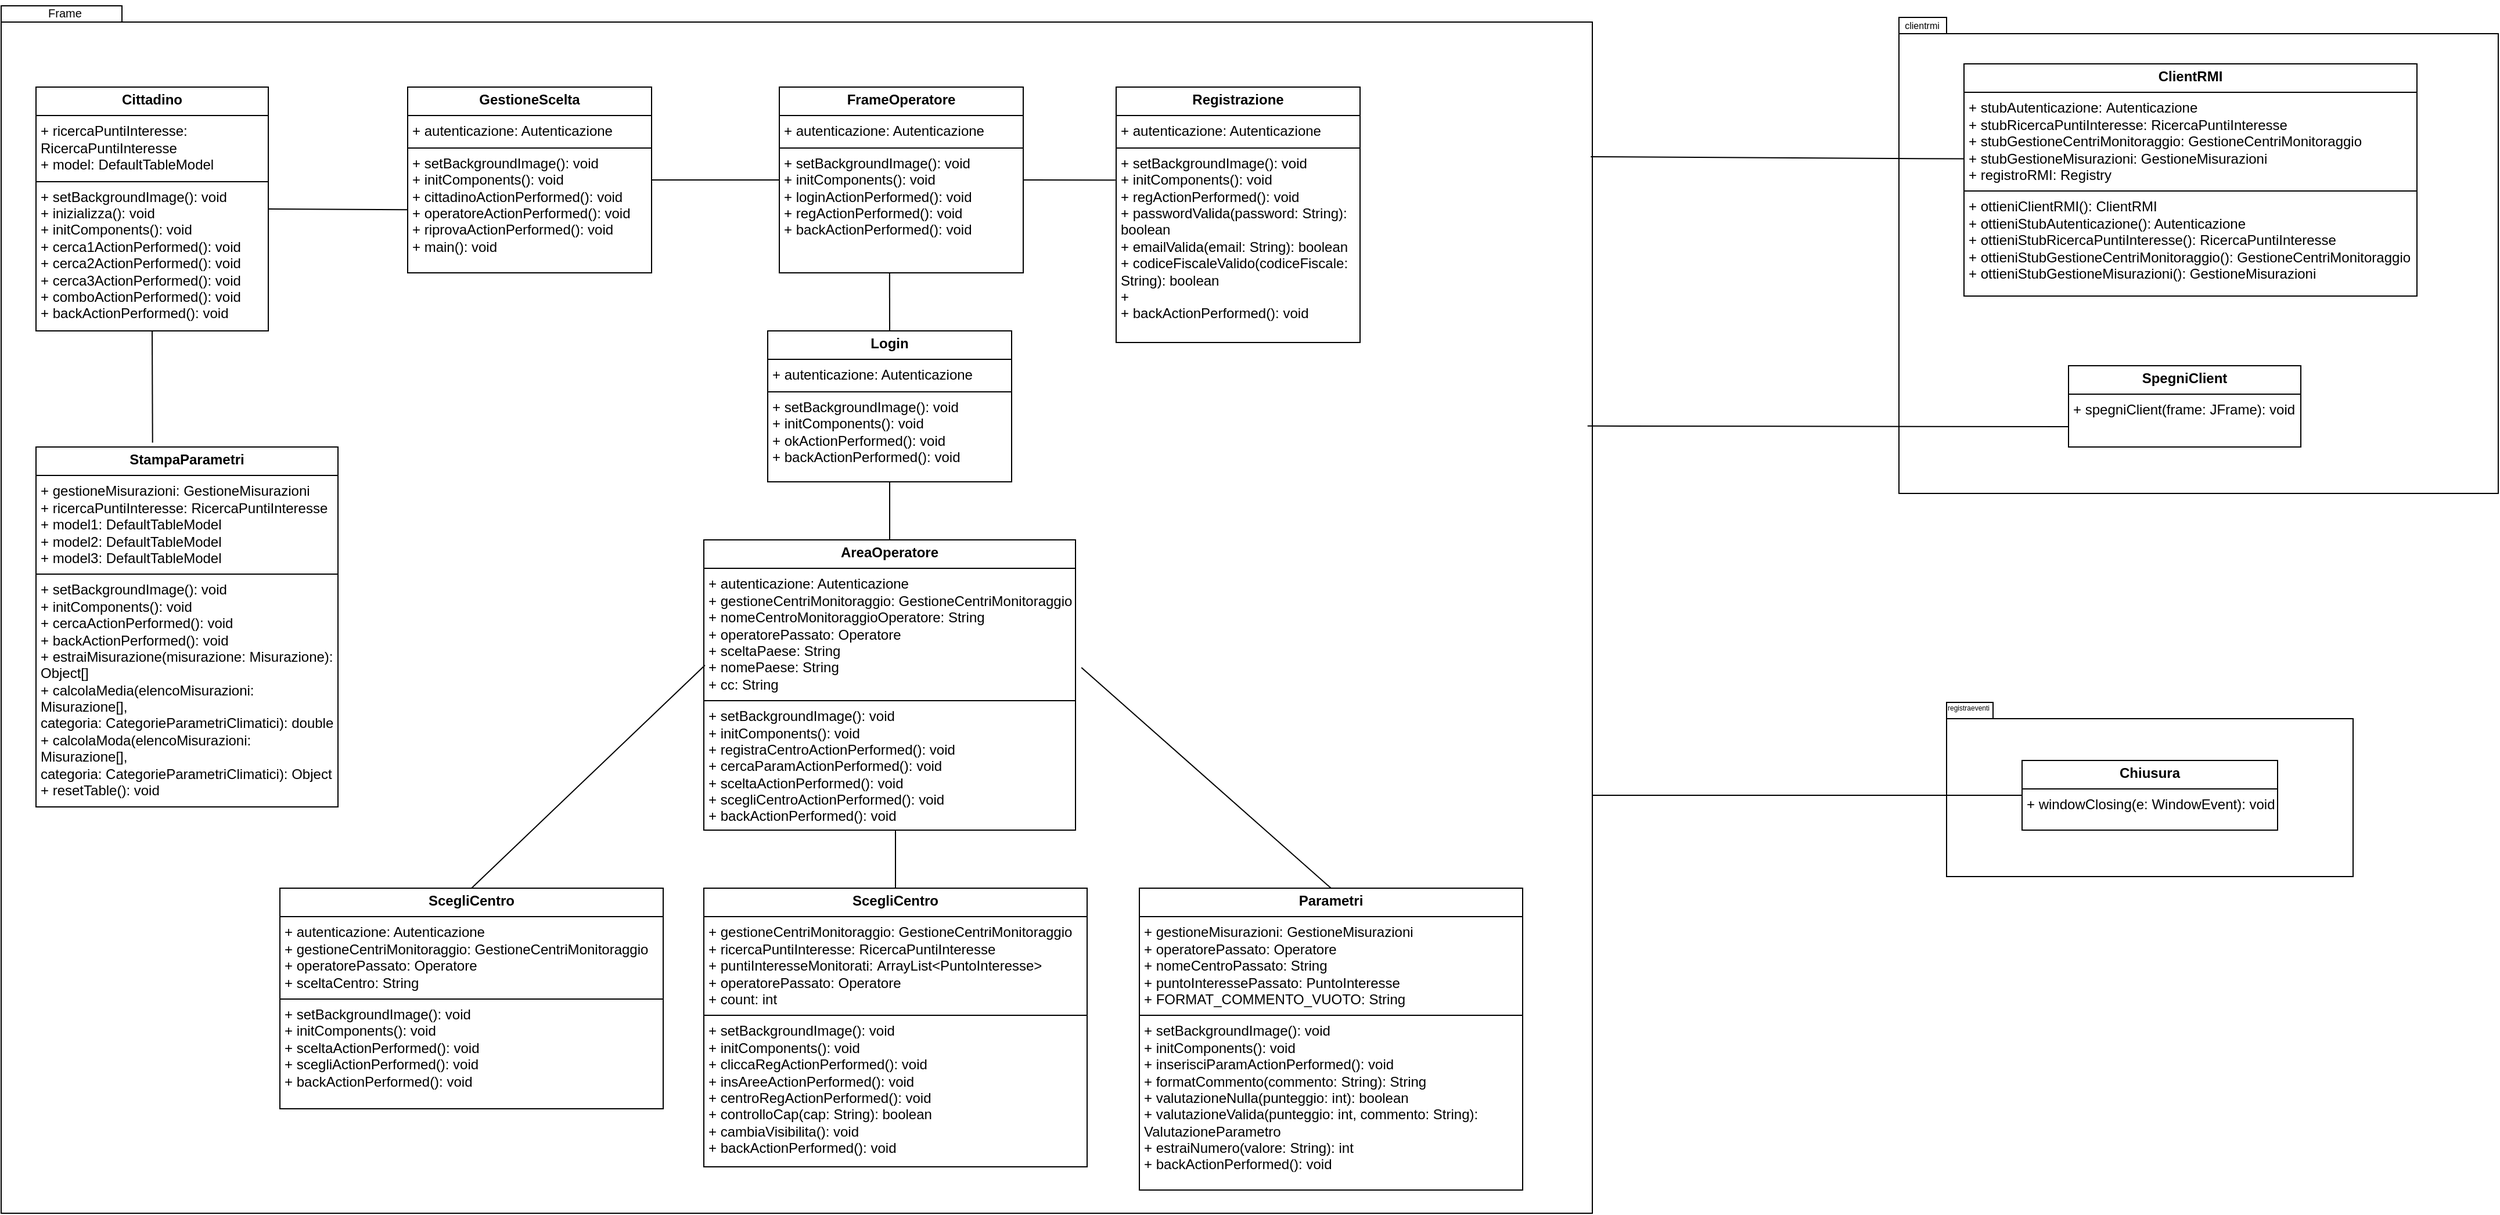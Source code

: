 <mxfile version="24.7.6">
  <diagram name="Pagina-1" id="-jRxLfGOwWOgaEGNrEnS">
    <mxGraphModel dx="1499" dy="686" grid="1" gridSize="10" guides="1" tooltips="1" connect="1" arrows="1" fold="1" page="1" pageScale="1" pageWidth="827" pageHeight="1169" math="0" shadow="0">
      <root>
        <mxCell id="0" />
        <mxCell id="1" parent="0" />
        <mxCell id="-e0q60Qx5HBaMIwugsIq-32" value="" style="shape=folder;fontStyle=1;spacingTop=10;tabWidth=40;tabHeight=14;tabPosition=left;html=1;whiteSpace=wrap;" vertex="1" parent="1">
          <mxGeometry x="1695" y="670" width="350" height="150" as="geometry" />
        </mxCell>
        <mxCell id="-e0q60Qx5HBaMIwugsIq-25" value="" style="shape=folder;fontStyle=1;spacingTop=10;tabWidth=40;tabHeight=14;tabPosition=left;html=1;whiteSpace=wrap;" vertex="1" parent="1">
          <mxGeometry x="1654" y="80" width="516" height="410" as="geometry" />
        </mxCell>
        <mxCell id="-e0q60Qx5HBaMIwugsIq-20" value="" style="shape=folder;fontStyle=1;spacingTop=10;tabWidth=40;tabHeight=14;tabPosition=left;html=1;whiteSpace=wrap;" vertex="1" parent="1">
          <mxGeometry x="20" y="70" width="1370" height="1040" as="geometry" />
        </mxCell>
        <mxCell id="-e0q60Qx5HBaMIwugsIq-1" value="&lt;p style=&quot;margin:0px;margin-top:4px;text-align:center;&quot;&gt;&lt;b&gt;GestioneScelta&lt;/b&gt;&lt;/p&gt;&lt;hr size=&quot;1&quot; style=&quot;border-style:solid;&quot;&gt;&lt;p style=&quot;margin:0px;margin-left:4px;&quot;&gt;+ autenticazione: Autenticazione&lt;/p&gt;&lt;hr size=&quot;1&quot; style=&quot;border-style:solid;&quot;&gt;&lt;p style=&quot;margin:0px;margin-left:4px;&quot;&gt;+ setBackgroundImage&lt;span style=&quot;background-color: initial;&quot;&gt;(): void&lt;/span&gt;&lt;/p&gt;&lt;p style=&quot;margin:0px;margin-left:4px;&quot;&gt;&lt;span style=&quot;background-color: initial;&quot;&gt;+ initComponents(): void&lt;/span&gt;&lt;/p&gt;&lt;p style=&quot;margin:0px;margin-left:4px;&quot;&gt;&lt;span style=&quot;background-color: initial;&quot;&gt;+&amp;nbsp;&lt;/span&gt;&lt;span style=&quot;background-color: initial;&quot;&gt;cittadinoActionPerformed(): void&lt;/span&gt;&lt;/p&gt;&lt;p style=&quot;margin:0px;margin-left:4px;&quot;&gt;&lt;span style=&quot;background-color: initial;&quot;&gt;+&amp;nbsp;&lt;/span&gt;&lt;span style=&quot;background-color: initial;&quot;&gt;operatoreActionPerformed(): void&lt;/span&gt;&lt;/p&gt;&lt;p style=&quot;margin:0px;margin-left:4px;&quot;&gt;&lt;span style=&quot;background-color: initial;&quot;&gt;+&amp;nbsp;&lt;/span&gt;&lt;span style=&quot;background-color: initial;&quot;&gt;riprovaActionPerformed(): void&lt;/span&gt;&lt;/p&gt;&lt;p style=&quot;margin:0px;margin-left:4px;&quot;&gt;&lt;span style=&quot;background-color: initial;&quot;&gt;+ main(): void&lt;/span&gt;&lt;/p&gt;" style="verticalAlign=top;align=left;overflow=fill;html=1;whiteSpace=wrap;" vertex="1" parent="1">
          <mxGeometry x="370" y="140" width="210" height="160" as="geometry" />
        </mxCell>
        <mxCell id="-e0q60Qx5HBaMIwugsIq-2" value="&lt;p style=&quot;margin:0px;margin-top:4px;text-align:center;&quot;&gt;&lt;b&gt;Cittadino&lt;/b&gt;&lt;/p&gt;&lt;hr size=&quot;1&quot; style=&quot;border-style:solid;&quot;&gt;&lt;p style=&quot;margin:0px;margin-left:4px;&quot;&gt;+ ricercaPuntiInteresse: RicercaPuntiInteresse&lt;/p&gt;&lt;p style=&quot;margin:0px;margin-left:4px;&quot;&gt;+&amp;nbsp;model:&amp;nbsp;DefaultTableModel&lt;/p&gt;&lt;hr size=&quot;1&quot; style=&quot;border-style:solid;&quot;&gt;&lt;p style=&quot;margin:0px;margin-left:4px;&quot;&gt;+ setBackgroundImage&lt;span style=&quot;background-color: initial;&quot;&gt;(): void&lt;/span&gt;&lt;/p&gt;&lt;p style=&quot;margin:0px;margin-left:4px;&quot;&gt;&lt;span style=&quot;background-color: initial;&quot;&gt;+ inizializza(): void&lt;/span&gt;&lt;/p&gt;&lt;p style=&quot;margin:0px;margin-left:4px;&quot;&gt;&lt;span style=&quot;background-color: initial;&quot;&gt;+ initComponents(): void&lt;/span&gt;&lt;/p&gt;&lt;p style=&quot;margin:0px;margin-left:4px;&quot;&gt;&lt;span style=&quot;background-color: initial;&quot;&gt;+&amp;nbsp;&lt;/span&gt;&lt;span style=&quot;background-color: initial;&quot;&gt;cerca1ActionPerformed(): void&lt;/span&gt;&lt;/p&gt;&lt;p style=&quot;margin:0px;margin-left:4px;&quot;&gt;&lt;span style=&quot;background-color: initial;&quot;&gt;+&amp;nbsp;&lt;/span&gt;&lt;span style=&quot;background-color: initial;&quot;&gt;cerca2ActionPerformed(): void&lt;/span&gt;&lt;/p&gt;&lt;p style=&quot;margin:0px;margin-left:4px;&quot;&gt;&lt;span style=&quot;background-color: initial;&quot;&gt;+&amp;nbsp;&lt;/span&gt;&lt;span style=&quot;background-color: initial;&quot;&gt;cerca3ActionPerformed(): void&lt;/span&gt;&lt;/p&gt;&lt;p style=&quot;margin:0px;margin-left:4px;&quot;&gt;&lt;span style=&quot;background-color: initial;&quot;&gt;+&amp;nbsp;&lt;/span&gt;&lt;span style=&quot;background-color: initial;&quot;&gt;comboActionPerformed(): void&lt;/span&gt;&lt;/p&gt;&lt;p style=&quot;margin:0px;margin-left:4px;&quot;&gt;&lt;span style=&quot;background-color: initial;&quot;&gt;+&amp;nbsp;&lt;/span&gt;&lt;span style=&quot;background-color: initial;&quot;&gt;backActionPerformed(): void&lt;/span&gt;&lt;/p&gt;" style="verticalAlign=top;align=left;overflow=fill;html=1;whiteSpace=wrap;" vertex="1" parent="1">
          <mxGeometry x="50" y="140" width="200" height="210" as="geometry" />
        </mxCell>
        <mxCell id="-e0q60Qx5HBaMIwugsIq-3" value="&lt;p style=&quot;margin:0px;margin-top:4px;text-align:center;&quot;&gt;&lt;b&gt;StampaParametri&lt;/b&gt;&lt;/p&gt;&lt;hr size=&quot;1&quot; style=&quot;border-style:solid;&quot;&gt;&lt;p style=&quot;margin:0px;margin-left:4px;&quot;&gt;+ gestioneMisurazioni: GestioneMisurazioni&lt;/p&gt;&lt;p style=&quot;margin:0px;margin-left:4px;&quot;&gt;+&amp;nbsp;ricercaPuntiInteresse:&amp;nbsp;&lt;span style=&quot;background-color: initial;&quot;&gt;RicercaPuntiInteresse&lt;/span&gt;&lt;/p&gt;&lt;p style=&quot;margin:0px;margin-left:4px;&quot;&gt;&lt;span style=&quot;background-color: initial;&quot;&gt;+&amp;nbsp;&lt;/span&gt;&lt;span style=&quot;background-color: initial;&quot;&gt;model1:&amp;nbsp;&lt;/span&gt;&lt;span style=&quot;background-color: initial;&quot;&gt;DefaultTableModel&lt;/span&gt;&lt;span style=&quot;background-color: initial;&quot;&gt;&lt;br&gt;&lt;/span&gt;&lt;/p&gt;&lt;p style=&quot;margin:0px;margin-left:4px;&quot;&gt;&lt;span style=&quot;background-color: initial;&quot;&gt;+&amp;nbsp;&lt;/span&gt;&lt;span style=&quot;background-color: initial;&quot;&gt;model2:&amp;nbsp;&lt;/span&gt;&lt;span style=&quot;background-color: initial;&quot;&gt;DefaultTableModel&lt;/span&gt;&lt;span style=&quot;background-color: initial;&quot;&gt;&lt;br&gt;&lt;/span&gt;&lt;/p&gt;&lt;p style=&quot;margin:0px;margin-left:4px;&quot;&gt;&lt;span style=&quot;background-color: initial;&quot;&gt;+&amp;nbsp;&lt;/span&gt;&lt;span style=&quot;background-color: initial;&quot;&gt;model3:&amp;nbsp;&lt;/span&gt;&lt;span style=&quot;background-color: initial;&quot;&gt;DefaultTableModel&lt;/span&gt;&lt;/p&gt;&lt;hr size=&quot;1&quot; style=&quot;border-style:solid;&quot;&gt;&lt;p style=&quot;margin:0px;margin-left:4px;&quot;&gt;+ setBackgroundImage&lt;span style=&quot;background-color: initial;&quot;&gt;(): void&lt;/span&gt;&lt;/p&gt;&lt;p style=&quot;margin:0px;margin-left:4px;&quot;&gt;&lt;span style=&quot;background-color: initial;&quot;&gt;+ initComponents(): void&lt;/span&gt;&lt;/p&gt;&lt;p style=&quot;margin:0px;margin-left:4px;&quot;&gt;&lt;span style=&quot;background-color: initial;&quot;&gt;+&amp;nbsp;&lt;/span&gt;&lt;span style=&quot;background-color: initial;&quot;&gt;cercaActionPerformed(): void&lt;/span&gt;&lt;/p&gt;&lt;p style=&quot;margin:0px;margin-left:4px;&quot;&gt;&lt;span style=&quot;background-color: initial;&quot;&gt;+&amp;nbsp;&lt;/span&gt;&lt;span style=&quot;background-color: initial;&quot;&gt;backActionPerformed(): void&lt;/span&gt;&lt;br&gt;&lt;/p&gt;&lt;p style=&quot;margin:0px;margin-left:4px;&quot;&gt;&lt;span style=&quot;background-color: initial;&quot;&gt;+&amp;nbsp;&lt;/span&gt;&lt;span style=&quot;background-color: initial;&quot;&gt;estraiMisurazione(misurazione: Misurazione): Object[]&lt;/span&gt;&lt;/p&gt;&lt;p style=&quot;margin:0px;margin-left:4px;&quot;&gt;&lt;span style=&quot;background-color: initial;&quot;&gt;+&amp;nbsp;&lt;/span&gt;&lt;span style=&quot;background-color: initial;&quot;&gt;calcolaMedia(elencoMisurazioni: Misurazione[], categoria:&amp;nbsp;&lt;/span&gt;&lt;span style=&quot;background-color: initial;&quot;&gt;CategorieParametriClimatici&lt;/span&gt;&lt;span style=&quot;background-color: initial;&quot;&gt;): double&lt;/span&gt;&lt;/p&gt;&lt;p style=&quot;margin:0px;margin-left:4px;&quot;&gt;&lt;span style=&quot;background-color: initial;&quot;&gt;+&amp;nbsp;&lt;/span&gt;&lt;span style=&quot;background-color: initial;&quot;&gt;calcolaModa(&lt;/span&gt;&lt;span style=&quot;background-color: initial;&quot;&gt;elencoMisurazioni: Misurazione[], categoria:&amp;nbsp;&lt;/span&gt;&lt;span style=&quot;background-color: initial;&quot;&gt;CategorieParametriClimatici&lt;/span&gt;&lt;span style=&quot;background-color: initial;&quot;&gt;): Object&lt;/span&gt;&lt;/p&gt;&lt;p style=&quot;margin:0px;margin-left:4px;&quot;&gt;&lt;span style=&quot;background-color: initial;&quot;&gt;+ resetTable(): void&lt;/span&gt;&lt;/p&gt;" style="verticalAlign=top;align=left;overflow=fill;html=1;whiteSpace=wrap;" vertex="1" parent="1">
          <mxGeometry x="50" y="450" width="260" height="310" as="geometry" />
        </mxCell>
        <mxCell id="-e0q60Qx5HBaMIwugsIq-4" value="" style="endArrow=none;html=1;rounded=0;fontSize=12;startSize=8;endSize=8;curved=1;exitX=1;exitY=0.5;exitDx=0;exitDy=0;entryX=-0.002;entryY=0.66;entryDx=0;entryDy=0;entryPerimeter=0;" edge="1" parent="1" source="-e0q60Qx5HBaMIwugsIq-2" target="-e0q60Qx5HBaMIwugsIq-1">
          <mxGeometry width="50" height="50" relative="1" as="geometry">
            <mxPoint x="260" y="410" as="sourcePoint" />
            <mxPoint x="310" y="360" as="targetPoint" />
          </mxGeometry>
        </mxCell>
        <mxCell id="-e0q60Qx5HBaMIwugsIq-5" value="" style="endArrow=none;html=1;rounded=0;fontSize=12;startSize=8;endSize=8;curved=1;exitX=0.5;exitY=1;exitDx=0;exitDy=0;entryX=0.386;entryY=-0.012;entryDx=0;entryDy=0;entryPerimeter=0;" edge="1" parent="1" source="-e0q60Qx5HBaMIwugsIq-2" target="-e0q60Qx5HBaMIwugsIq-3">
          <mxGeometry width="50" height="50" relative="1" as="geometry">
            <mxPoint x="260" y="255" as="sourcePoint" />
            <mxPoint x="380" y="256" as="targetPoint" />
          </mxGeometry>
        </mxCell>
        <mxCell id="-e0q60Qx5HBaMIwugsIq-6" value="&lt;p style=&quot;margin:0px;margin-top:4px;text-align:center;&quot;&gt;&lt;b&gt;FrameOperatore&lt;/b&gt;&lt;/p&gt;&lt;hr size=&quot;1&quot; style=&quot;border-style:solid;&quot;&gt;&lt;p style=&quot;margin:0px;margin-left:4px;&quot;&gt;+ autenticazione: Autenticazione&lt;/p&gt;&lt;hr size=&quot;1&quot; style=&quot;border-style:solid;&quot;&gt;&lt;p style=&quot;margin:0px;margin-left:4px;&quot;&gt;+ setBackgroundImage&lt;span style=&quot;background-color: initial;&quot;&gt;(): void&lt;/span&gt;&lt;/p&gt;&lt;p style=&quot;margin:0px;margin-left:4px;&quot;&gt;&lt;span style=&quot;background-color: initial;&quot;&gt;+ initComponents(): void&lt;/span&gt;&lt;/p&gt;&lt;p style=&quot;margin:0px;margin-left:4px;&quot;&gt;&lt;span style=&quot;background-color: initial;&quot;&gt;+&amp;nbsp;&lt;/span&gt;&lt;span style=&quot;background-color: initial;&quot;&gt;loginActionPerformed(): void&lt;/span&gt;&lt;/p&gt;&lt;p style=&quot;margin:0px;margin-left:4px;&quot;&gt;&lt;span style=&quot;background-color: initial;&quot;&gt;+&amp;nbsp;&lt;/span&gt;&lt;span style=&quot;background-color: initial;&quot;&gt;regActionPerformed(): void&lt;/span&gt;&lt;/p&gt;&lt;p style=&quot;margin:0px;margin-left:4px;&quot;&gt;&lt;span style=&quot;background-color: initial;&quot;&gt;+&amp;nbsp;&lt;/span&gt;&lt;span style=&quot;background-color: initial;&quot;&gt;backActionPerformed(): void&lt;/span&gt;&lt;br&gt;&lt;/p&gt;" style="verticalAlign=top;align=left;overflow=fill;html=1;whiteSpace=wrap;" vertex="1" parent="1">
          <mxGeometry x="690" y="140" width="210" height="160" as="geometry" />
        </mxCell>
        <mxCell id="-e0q60Qx5HBaMIwugsIq-7" value="" style="endArrow=none;html=1;rounded=0;fontSize=12;startSize=8;endSize=8;curved=1;exitX=1;exitY=0.5;exitDx=0;exitDy=0;entryX=0;entryY=0.5;entryDx=0;entryDy=0;" edge="1" parent="1" source="-e0q60Qx5HBaMIwugsIq-1" target="-e0q60Qx5HBaMIwugsIq-6">
          <mxGeometry width="50" height="50" relative="1" as="geometry">
            <mxPoint x="700" y="410" as="sourcePoint" />
            <mxPoint x="750" y="360" as="targetPoint" />
          </mxGeometry>
        </mxCell>
        <mxCell id="-e0q60Qx5HBaMIwugsIq-8" value="&lt;p style=&quot;margin:0px;margin-top:4px;text-align:center;&quot;&gt;&lt;b&gt;Login&lt;/b&gt;&lt;/p&gt;&lt;hr size=&quot;1&quot; style=&quot;border-style:solid;&quot;&gt;&lt;p style=&quot;margin:0px;margin-left:4px;&quot;&gt;+ autenticazione: Autenticazione&lt;/p&gt;&lt;hr size=&quot;1&quot; style=&quot;border-style:solid;&quot;&gt;&lt;p style=&quot;margin:0px;margin-left:4px;&quot;&gt;+ setBackgroundImage&lt;span style=&quot;background-color: initial;&quot;&gt;(): void&lt;/span&gt;&lt;/p&gt;&lt;p style=&quot;margin:0px;margin-left:4px;&quot;&gt;&lt;span style=&quot;background-color: initial;&quot;&gt;+ initComponents(): void&lt;/span&gt;&lt;/p&gt;&lt;p style=&quot;margin:0px;margin-left:4px;&quot;&gt;+&amp;nbsp;okActionPerformed(): void&lt;/p&gt;&lt;p style=&quot;margin:0px;margin-left:4px;&quot;&gt;&lt;span style=&quot;background-color: initial;&quot;&gt;+&amp;nbsp;&lt;/span&gt;&lt;span style=&quot;background-color: initial;&quot;&gt;backActionPerformed(): void&lt;/span&gt;&lt;br&gt;&lt;/p&gt;" style="verticalAlign=top;align=left;overflow=fill;html=1;whiteSpace=wrap;" vertex="1" parent="1">
          <mxGeometry x="680" y="350" width="210" height="130" as="geometry" />
        </mxCell>
        <mxCell id="-e0q60Qx5HBaMIwugsIq-9" value="" style="endArrow=none;html=1;rounded=0;fontSize=12;startSize=8;endSize=8;curved=1;exitX=0.5;exitY=0;exitDx=0;exitDy=0;entryX=0.452;entryY=1;entryDx=0;entryDy=0;entryPerimeter=0;" edge="1" parent="1" source="-e0q60Qx5HBaMIwugsIq-8" target="-e0q60Qx5HBaMIwugsIq-6">
          <mxGeometry width="50" height="50" relative="1" as="geometry">
            <mxPoint x="700" y="370" as="sourcePoint" />
            <mxPoint x="750" y="320" as="targetPoint" />
          </mxGeometry>
        </mxCell>
        <mxCell id="-e0q60Qx5HBaMIwugsIq-10" value="&lt;p style=&quot;margin:0px;margin-top:4px;text-align:center;&quot;&gt;&lt;b&gt;Registrazione&lt;/b&gt;&lt;/p&gt;&lt;hr size=&quot;1&quot; style=&quot;border-style:solid;&quot;&gt;&lt;p style=&quot;margin:0px;margin-left:4px;&quot;&gt;+ autenticazione: Autenticazione&lt;/p&gt;&lt;hr size=&quot;1&quot; style=&quot;border-style:solid;&quot;&gt;&lt;p style=&quot;margin:0px;margin-left:4px;&quot;&gt;+ setBackgroundImage&lt;span style=&quot;background-color: initial;&quot;&gt;(): void&lt;/span&gt;&lt;/p&gt;&lt;p style=&quot;margin:0px;margin-left:4px;&quot;&gt;&lt;span style=&quot;background-color: initial;&quot;&gt;+ initComponents(): void&lt;/span&gt;&lt;/p&gt;&lt;p style=&quot;margin:0px;margin-left:4px;&quot;&gt;+&amp;nbsp;regActionPerformed(): void&lt;/p&gt;&lt;p style=&quot;margin:0px;margin-left:4px;&quot;&gt;+&amp;nbsp;passwordValida(password: String): boolean&lt;/p&gt;&lt;p style=&quot;margin:0px;margin-left:4px;&quot;&gt;+&amp;nbsp;emailValida(email: String): boolean&lt;/p&gt;&lt;p style=&quot;margin:0px;margin-left:4px;&quot;&gt;+&amp;nbsp;codiceFiscaleValido(codiceFiscale: String): boolean&lt;/p&gt;&lt;p style=&quot;margin:0px;margin-left:4px;&quot;&gt;+&amp;nbsp;&lt;/p&gt;&lt;p style=&quot;margin:0px;margin-left:4px;&quot;&gt;&lt;span style=&quot;background-color: initial;&quot;&gt;+&amp;nbsp;&lt;/span&gt;&lt;span style=&quot;background-color: initial;&quot;&gt;backActionPerformed(): void&lt;/span&gt;&lt;br&gt;&lt;/p&gt;" style="verticalAlign=top;align=left;overflow=fill;html=1;whiteSpace=wrap;" vertex="1" parent="1">
          <mxGeometry x="980" y="140" width="210" height="220" as="geometry" />
        </mxCell>
        <mxCell id="-e0q60Qx5HBaMIwugsIq-11" value="" style="endArrow=none;html=1;rounded=0;fontSize=12;startSize=8;endSize=8;curved=1;entryX=1;entryY=0.5;entryDx=0;entryDy=0;exitX=-0.003;exitY=0.364;exitDx=0;exitDy=0;exitPerimeter=0;" edge="1" parent="1" source="-e0q60Qx5HBaMIwugsIq-10" target="-e0q60Qx5HBaMIwugsIq-6">
          <mxGeometry width="50" height="50" relative="1" as="geometry">
            <mxPoint x="870" y="376" as="sourcePoint" />
            <mxPoint x="870" y="300" as="targetPoint" />
          </mxGeometry>
        </mxCell>
        <mxCell id="-e0q60Qx5HBaMIwugsIq-12" value="&lt;p style=&quot;margin:0px;margin-top:4px;text-align:center;&quot;&gt;&lt;b&gt;AreaOperatore&lt;/b&gt;&lt;/p&gt;&lt;hr size=&quot;1&quot; style=&quot;border-style:solid;&quot;&gt;&lt;p style=&quot;margin:0px;margin-left:4px;&quot;&gt;+ autenticazione: Autenticazione&lt;/p&gt;&lt;p style=&quot;margin:0px;margin-left:4px;&quot;&gt;+&amp;nbsp;gestioneCentriMonitoraggio:&amp;nbsp;GestioneCentriMonitoraggio&lt;/p&gt;&lt;p style=&quot;margin:0px;margin-left:4px;&quot;&gt;+&amp;nbsp;nomeCentroMonitoraggioOperatore: String&lt;/p&gt;&lt;p style=&quot;margin:0px;margin-left:4px;&quot;&gt;+&amp;nbsp;operatorePassato:&amp;nbsp;Operatore&lt;/p&gt;&lt;p style=&quot;margin:0px;margin-left:4px;&quot;&gt;+&amp;nbsp;sceltaPaese: String&lt;/p&gt;&lt;p style=&quot;margin:0px;margin-left:4px;&quot;&gt;+ nomePaese: String&lt;/p&gt;&lt;p style=&quot;margin:0px;margin-left:4px;&quot;&gt;+ cc: String&lt;/p&gt;&lt;hr size=&quot;1&quot; style=&quot;border-style:solid;&quot;&gt;&lt;p style=&quot;margin:0px;margin-left:4px;&quot;&gt;+ setBackgroundImage&lt;span style=&quot;background-color: initial;&quot;&gt;(): void&lt;/span&gt;&lt;/p&gt;&lt;p style=&quot;margin:0px;margin-left:4px;&quot;&gt;&lt;span style=&quot;background-color: initial;&quot;&gt;+ initComponents(): void&lt;/span&gt;&lt;/p&gt;&lt;p style=&quot;margin:0px;margin-left:4px;&quot;&gt;+&amp;nbsp;registraCentroActionPerformed(): void&lt;/p&gt;&lt;p style=&quot;margin:0px;margin-left:4px;&quot;&gt;+&amp;nbsp;cercaParamActionPerformed(): void&lt;/p&gt;&lt;p style=&quot;margin:0px;margin-left:4px;&quot;&gt;+&amp;nbsp;sceltaActionPerformed(): void&lt;/p&gt;&lt;p style=&quot;margin:0px;margin-left:4px;&quot;&gt;+&amp;nbsp;scegliCentroActionPerformed(): void&lt;/p&gt;&lt;p style=&quot;margin:0px;margin-left:4px;&quot;&gt;&lt;span style=&quot;background-color: initial;&quot;&gt;+&amp;nbsp;&lt;/span&gt;&lt;span style=&quot;background-color: initial;&quot;&gt;backActionPerformed(): void&lt;/span&gt;&lt;br&gt;&lt;/p&gt;" style="verticalAlign=top;align=left;overflow=fill;html=1;whiteSpace=wrap;" vertex="1" parent="1">
          <mxGeometry x="625" y="530" width="320" height="250" as="geometry" />
        </mxCell>
        <mxCell id="-e0q60Qx5HBaMIwugsIq-13" value="" style="endArrow=none;html=1;rounded=0;fontSize=12;startSize=8;endSize=8;curved=1;exitX=0.5;exitY=1;exitDx=0;exitDy=0;entryX=0.5;entryY=0;entryDx=0;entryDy=0;" edge="1" parent="1" source="-e0q60Qx5HBaMIwugsIq-8" target="-e0q60Qx5HBaMIwugsIq-12">
          <mxGeometry width="50" height="50" relative="1" as="geometry">
            <mxPoint x="910" y="500" as="sourcePoint" />
            <mxPoint x="960" y="450" as="targetPoint" />
          </mxGeometry>
        </mxCell>
        <mxCell id="-e0q60Qx5HBaMIwugsIq-14" value="&lt;p style=&quot;margin:0px;margin-top:4px;text-align:center;&quot;&gt;&lt;b&gt;ScegliCentro&lt;/b&gt;&lt;/p&gt;&lt;hr size=&quot;1&quot; style=&quot;border-style:solid;&quot;&gt;&lt;p style=&quot;margin:0px;margin-left:4px;&quot;&gt;+ autenticazione: Autenticazione&lt;/p&gt;&lt;p style=&quot;margin:0px;margin-left:4px;&quot;&gt;+&amp;nbsp;gestioneCentriMonitoraggio:&amp;nbsp;GestioneCentriMonitoraggio&lt;/p&gt;&lt;p style=&quot;margin:0px;margin-left:4px;&quot;&gt;+&amp;nbsp;operatorePassato: Operatore&lt;/p&gt;&lt;p style=&quot;margin:0px;margin-left:4px;&quot;&gt;+&amp;nbsp;sceltaCentro: String&lt;/p&gt;&lt;hr size=&quot;1&quot; style=&quot;border-style:solid;&quot;&gt;&lt;p style=&quot;margin:0px;margin-left:4px;&quot;&gt;+ setBackgroundImage&lt;span style=&quot;background-color: initial;&quot;&gt;(): void&lt;/span&gt;&lt;/p&gt;&lt;p style=&quot;margin:0px;margin-left:4px;&quot;&gt;&lt;span style=&quot;background-color: initial;&quot;&gt;+ initComponents(): void&lt;/span&gt;&lt;/p&gt;&lt;p style=&quot;margin:0px;margin-left:4px;&quot;&gt;+&amp;nbsp;sceltaActionPerformed(): void&lt;/p&gt;&lt;p style=&quot;margin:0px;margin-left:4px;&quot;&gt;+&amp;nbsp;scegliActionPerformed(): void&lt;/p&gt;&lt;p style=&quot;margin:0px;margin-left:4px;&quot;&gt;&lt;span style=&quot;background-color: initial;&quot;&gt;+&amp;nbsp;&lt;/span&gt;&lt;span style=&quot;background-color: initial;&quot;&gt;backActionPerformed(): void&lt;/span&gt;&lt;br&gt;&lt;/p&gt;" style="verticalAlign=top;align=left;overflow=fill;html=1;whiteSpace=wrap;" vertex="1" parent="1">
          <mxGeometry x="260" y="830" width="330" height="190" as="geometry" />
        </mxCell>
        <mxCell id="-e0q60Qx5HBaMIwugsIq-15" value="&lt;p style=&quot;margin:0px;margin-top:4px;text-align:center;&quot;&gt;&lt;b&gt;ScegliCentro&lt;/b&gt;&lt;/p&gt;&lt;hr size=&quot;1&quot; style=&quot;border-style:solid;&quot;&gt;&lt;p style=&quot;margin:0px;margin-left:4px;&quot;&gt;&lt;span style=&quot;background-color: initial;&quot;&gt;+&amp;nbsp;gestioneCentriMonitoraggio:&amp;nbsp;GestioneCentriMonitoraggio&lt;/span&gt;&lt;/p&gt;&lt;p style=&quot;margin:0px;margin-left:4px;&quot;&gt;&lt;span style=&quot;background-color: initial;&quot;&gt;+&amp;nbsp;&lt;/span&gt;&lt;span style=&quot;background-color: initial;&quot;&gt;ricercaPuntiInteresse:&amp;nbsp;&lt;/span&gt;&lt;span style=&quot;background-color: initial;&quot;&gt;RicercaPuntiInteresse&lt;/span&gt;&lt;/p&gt;&lt;p style=&quot;margin:0px;margin-left:4px;&quot;&gt;&lt;span style=&quot;background-color: initial;&quot;&gt;+&amp;nbsp;&lt;/span&gt;&lt;span style=&quot;background-color: initial;&quot;&gt;puntiInteresseMonitorati:&amp;nbsp;&lt;/span&gt;&lt;span style=&quot;background-color: initial;&quot;&gt;ArrayList&amp;lt;PuntoInteresse&amp;gt;&lt;/span&gt;&lt;/p&gt;&lt;p style=&quot;margin:0px;margin-left:4px;&quot;&gt;&lt;span style=&quot;background-color: initial;&quot;&gt;+&amp;nbsp;&lt;/span&gt;&lt;span style=&quot;background-color: initial;&quot;&gt;operatorePassato: Operatore&lt;/span&gt;&lt;/p&gt;&lt;p style=&quot;margin:0px;margin-left:4px;&quot;&gt;&lt;span style=&quot;background-color: initial;&quot;&gt;+ count: int&lt;/span&gt;&lt;/p&gt;&lt;hr size=&quot;1&quot; style=&quot;border-style:solid;&quot;&gt;&lt;p style=&quot;margin:0px;margin-left:4px;&quot;&gt;+ setBackgroundImage&lt;span style=&quot;background-color: initial;&quot;&gt;(): void&lt;/span&gt;&lt;/p&gt;&lt;p style=&quot;margin:0px;margin-left:4px;&quot;&gt;&lt;span style=&quot;background-color: initial;&quot;&gt;+ initComponents(): void&lt;/span&gt;&lt;/p&gt;&lt;p style=&quot;margin:0px;margin-left:4px;&quot;&gt;+&amp;nbsp;cliccaRegActionPerformed(): void&lt;/p&gt;&lt;p style=&quot;margin:0px;margin-left:4px;&quot;&gt;+&amp;nbsp;insAreeActionPerformed(): void&lt;/p&gt;&lt;p style=&quot;margin:0px;margin-left:4px;&quot;&gt;+&amp;nbsp;centroRegActionPerformed(): void&lt;/p&gt;&lt;p style=&quot;margin:0px;margin-left:4px;&quot;&gt;+&amp;nbsp;controlloCap(cap: String): boolean&lt;/p&gt;&lt;p style=&quot;margin:0px;margin-left:4px;&quot;&gt;+&amp;nbsp;cambiaVisibilita(): void&lt;/p&gt;&lt;p style=&quot;margin:0px;margin-left:4px;&quot;&gt;&lt;span style=&quot;background-color: initial;&quot;&gt;+&amp;nbsp;&lt;/span&gt;&lt;span style=&quot;background-color: initial;&quot;&gt;backActionPerformed(): void&lt;/span&gt;&lt;br&gt;&lt;/p&gt;" style="verticalAlign=top;align=left;overflow=fill;html=1;whiteSpace=wrap;" vertex="1" parent="1">
          <mxGeometry x="625" y="830" width="330" height="240" as="geometry" />
        </mxCell>
        <mxCell id="-e0q60Qx5HBaMIwugsIq-16" value="&lt;p style=&quot;margin:0px;margin-top:4px;text-align:center;&quot;&gt;&lt;b&gt;Parametri&lt;/b&gt;&lt;/p&gt;&lt;hr size=&quot;1&quot; style=&quot;border-style:solid;&quot;&gt;&lt;p style=&quot;margin:0px;margin-left:4px;&quot;&gt;+ gestioneMisurazioni: GestioneMisurazioni&lt;/p&gt;&lt;p style=&quot;margin:0px;margin-left:4px;&quot;&gt;+&amp;nbsp;operatorePassato: Operatore&lt;/p&gt;&lt;p style=&quot;margin:0px;margin-left:4px;&quot;&gt;+&amp;nbsp;nomeCentroPassato: String&lt;/p&gt;&lt;p style=&quot;margin:0px;margin-left:4px;&quot;&gt;+&amp;nbsp;puntoInteressePassato: PuntoInteresse&lt;/p&gt;&lt;p style=&quot;margin:0px;margin-left:4px;&quot;&gt;+&amp;nbsp;FORMAT_COMMENTO_VUOTO: String&lt;/p&gt;&lt;hr size=&quot;1&quot; style=&quot;border-style:solid;&quot;&gt;&lt;p style=&quot;margin:0px;margin-left:4px;&quot;&gt;+ setBackgroundImage&lt;span style=&quot;background-color: initial;&quot;&gt;(): void&lt;/span&gt;&lt;/p&gt;&lt;p style=&quot;margin:0px;margin-left:4px;&quot;&gt;&lt;span style=&quot;background-color: initial;&quot;&gt;+ initComponents(): void&lt;/span&gt;&lt;/p&gt;&lt;p style=&quot;margin:0px;margin-left:4px;&quot;&gt;+&amp;nbsp;inserisciParamActionPerformed(): void&lt;/p&gt;&lt;p style=&quot;margin:0px;margin-left:4px;&quot;&gt;+&amp;nbsp;formatCommento(commento: String): String&lt;/p&gt;&lt;p style=&quot;margin:0px;margin-left:4px;&quot;&gt;+&amp;nbsp;valutazioneNulla(punteggio: int): boolean&lt;/p&gt;&lt;p style=&quot;margin:0px;margin-left:4px;&quot;&gt;+&amp;nbsp;valutazioneValida(punteggio: int, commento: String): ValutazioneParametro&lt;/p&gt;&lt;p style=&quot;margin:0px;margin-left:4px;&quot;&gt;+&amp;nbsp;estraiNumero(valore: String): int&lt;/p&gt;&lt;p style=&quot;margin:0px;margin-left:4px;&quot;&gt;&lt;span style=&quot;background-color: initial;&quot;&gt;+&amp;nbsp;&lt;/span&gt;&lt;span style=&quot;background-color: initial;&quot;&gt;backActionPerformed(): void&lt;/span&gt;&lt;br&gt;&lt;/p&gt;" style="verticalAlign=top;align=left;overflow=fill;html=1;whiteSpace=wrap;" vertex="1" parent="1">
          <mxGeometry x="1000" y="830" width="330" height="260" as="geometry" />
        </mxCell>
        <mxCell id="-e0q60Qx5HBaMIwugsIq-17" value="" style="endArrow=none;html=1;rounded=0;fontSize=12;startSize=8;endSize=8;curved=1;entryX=0.003;entryY=0.432;entryDx=0;entryDy=0;entryPerimeter=0;exitX=0.5;exitY=0;exitDx=0;exitDy=0;" edge="1" parent="1" source="-e0q60Qx5HBaMIwugsIq-14" target="-e0q60Qx5HBaMIwugsIq-12">
          <mxGeometry width="50" height="50" relative="1" as="geometry">
            <mxPoint x="550" y="700" as="sourcePoint" />
            <mxPoint x="600" y="650" as="targetPoint" />
          </mxGeometry>
        </mxCell>
        <mxCell id="-e0q60Qx5HBaMIwugsIq-18" value="" style="endArrow=none;html=1;rounded=0;fontSize=12;startSize=8;endSize=8;curved=1;exitX=0.5;exitY=0;exitDx=0;exitDy=0;" edge="1" parent="1" source="-e0q60Qx5HBaMIwugsIq-15">
          <mxGeometry width="50" height="50" relative="1" as="geometry">
            <mxPoint x="740" y="830" as="sourcePoint" />
            <mxPoint x="790" y="780" as="targetPoint" />
          </mxGeometry>
        </mxCell>
        <mxCell id="-e0q60Qx5HBaMIwugsIq-19" value="" style="endArrow=none;html=1;rounded=0;fontSize=12;startSize=8;endSize=8;curved=1;exitX=1.016;exitY=0.44;exitDx=0;exitDy=0;exitPerimeter=0;entryX=0.5;entryY=0;entryDx=0;entryDy=0;" edge="1" parent="1" source="-e0q60Qx5HBaMIwugsIq-12" target="-e0q60Qx5HBaMIwugsIq-16">
          <mxGeometry width="50" height="50" relative="1" as="geometry">
            <mxPoint x="1060" y="700" as="sourcePoint" />
            <mxPoint x="1110" y="650" as="targetPoint" />
          </mxGeometry>
        </mxCell>
        <mxCell id="-e0q60Qx5HBaMIwugsIq-21" value="Frame" style="text;html=1;align=center;verticalAlign=bottom;whiteSpace=wrap;rounded=0;fontSize=10;" vertex="1" parent="1">
          <mxGeometry x="50" y="65" width="50" height="20" as="geometry" />
        </mxCell>
        <mxCell id="-e0q60Qx5HBaMIwugsIq-22" value="&lt;p style=&quot;margin:0px;margin-top:4px;text-align:center;&quot;&gt;&lt;b&gt;ClientRMI&lt;/b&gt;&lt;/p&gt;&lt;hr size=&quot;1&quot; style=&quot;border-style:solid;&quot;&gt;&lt;p style=&quot;margin:0px;margin-left:4px;&quot;&gt;+&amp;nbsp;stubAutenticazione:&amp;nbsp;Autenticazione&lt;/p&gt;&lt;p style=&quot;margin:0px;margin-left:4px;&quot;&gt;+&amp;nbsp;stubRicercaPuntiInteresse:&amp;nbsp;RicercaPuntiInteresse&lt;/p&gt;&lt;p style=&quot;margin:0px;margin-left:4px;&quot;&gt;+&amp;nbsp;stubGestioneCentriMonitoraggio:&amp;nbsp;GestioneCentriMonitoraggio&lt;/p&gt;&lt;p style=&quot;margin:0px;margin-left:4px;&quot;&gt;+&amp;nbsp;stubGestioneMisurazioni:&amp;nbsp;GestioneMisurazioni&lt;/p&gt;&lt;p style=&quot;margin:0px;margin-left:4px;&quot;&gt;+&amp;nbsp;registroRMI:&amp;nbsp;Registry&lt;/p&gt;&lt;hr size=&quot;1&quot; style=&quot;border-style:solid;&quot;&gt;&lt;p style=&quot;margin:0px;margin-left:4px;&quot;&gt;+&amp;nbsp;ottieniClientRMI(): ClientRMI&lt;/p&gt;&lt;p style=&quot;margin:0px;margin-left:4px;&quot;&gt;+&amp;nbsp;ottieniStubAutenticazione(): Autenticazione&lt;/p&gt;&lt;p style=&quot;margin:0px;margin-left:4px;&quot;&gt;+&amp;nbsp;ottieniStubRicercaPuntiInteresse():&amp;nbsp;RicercaPuntiInteresse&lt;/p&gt;&lt;p style=&quot;margin:0px;margin-left:4px;&quot;&gt;+&amp;nbsp;ottieniStubGestioneCentriMonitoraggio():&amp;nbsp;GestioneCentriMonitoraggio&lt;/p&gt;&lt;p style=&quot;margin:0px;margin-left:4px;&quot;&gt;+&amp;nbsp;ottieniStubGestioneMisurazioni():&amp;nbsp;GestioneMisurazioni&lt;/p&gt;" style="verticalAlign=top;align=left;overflow=fill;html=1;whiteSpace=wrap;" vertex="1" parent="1">
          <mxGeometry x="1710" y="120" width="390" height="200" as="geometry" />
        </mxCell>
        <mxCell id="-e0q60Qx5HBaMIwugsIq-23" value="&lt;p style=&quot;margin:0px;margin-top:4px;text-align:center;&quot;&gt;&lt;b&gt;SpegniClient&lt;/b&gt;&lt;/p&gt;&lt;hr size=&quot;1&quot; style=&quot;border-style:solid;&quot;&gt;&lt;p style=&quot;margin:0px;margin-left:4px;&quot;&gt;+&amp;nbsp;spegniClient(frame: JFrame): void&lt;/p&gt;" style="verticalAlign=top;align=left;overflow=fill;html=1;whiteSpace=wrap;" vertex="1" parent="1">
          <mxGeometry x="1800" y="380" width="200" height="70" as="geometry" />
        </mxCell>
        <mxCell id="-e0q60Qx5HBaMIwugsIq-27" value="clientrmi" style="text;html=1;align=center;verticalAlign=bottom;whiteSpace=wrap;rounded=0;fontSize=8;" vertex="1" parent="1">
          <mxGeometry x="1654" y="85" width="40" height="10" as="geometry" />
        </mxCell>
        <mxCell id="-e0q60Qx5HBaMIwugsIq-28" value="" style="endArrow=none;html=1;rounded=0;exitX=0.999;exitY=0.125;exitDx=0;exitDy=0;exitPerimeter=0;entryX=-0.001;entryY=0.409;entryDx=0;entryDy=0;entryPerimeter=0;" edge="1" parent="1" source="-e0q60Qx5HBaMIwugsIq-20" target="-e0q60Qx5HBaMIwugsIq-22">
          <mxGeometry width="50" height="50" relative="1" as="geometry">
            <mxPoint x="1470" y="220" as="sourcePoint" />
            <mxPoint x="1600" y="200" as="targetPoint" />
          </mxGeometry>
        </mxCell>
        <mxCell id="-e0q60Qx5HBaMIwugsIq-30" value="" style="endArrow=none;html=1;rounded=0;exitX=0.997;exitY=0.348;exitDx=0;exitDy=0;exitPerimeter=0;entryX=0;entryY=0.75;entryDx=0;entryDy=0;" edge="1" parent="1" source="-e0q60Qx5HBaMIwugsIq-20" target="-e0q60Qx5HBaMIwugsIq-23">
          <mxGeometry width="50" height="50" relative="1" as="geometry">
            <mxPoint x="1450" y="300" as="sourcePoint" />
            <mxPoint x="1530" y="240" as="targetPoint" />
          </mxGeometry>
        </mxCell>
        <mxCell id="-e0q60Qx5HBaMIwugsIq-31" value="&lt;p style=&quot;margin:0px;margin-top:4px;text-align:center;&quot;&gt;&lt;b&gt;Chiusura&lt;/b&gt;&lt;/p&gt;&lt;hr size=&quot;1&quot; style=&quot;border-style:solid;&quot;&gt;&lt;p style=&quot;margin:0px;margin-left:4px;&quot;&gt;+&amp;nbsp;windowClosing(e: WindowEvent): void&lt;/p&gt;" style="verticalAlign=top;align=left;overflow=fill;html=1;whiteSpace=wrap;" vertex="1" parent="1">
          <mxGeometry x="1760" y="720" width="220" height="60" as="geometry" />
        </mxCell>
        <mxCell id="-e0q60Qx5HBaMIwugsIq-33" value="registraeventi" style="text;html=1;align=center;verticalAlign=bottom;whiteSpace=wrap;rounded=0;fontSize=6;" vertex="1" parent="1">
          <mxGeometry x="1694" y="680" width="40" as="geometry" />
        </mxCell>
        <mxCell id="-e0q60Qx5HBaMIwugsIq-34" value="" style="endArrow=none;html=1;rounded=0;entryX=0;entryY=0.5;entryDx=0;entryDy=0;" edge="1" parent="1" target="-e0q60Qx5HBaMIwugsIq-31">
          <mxGeometry width="50" height="50" relative="1" as="geometry">
            <mxPoint x="1390" y="750" as="sourcePoint" />
            <mxPoint x="1540" y="680" as="targetPoint" />
          </mxGeometry>
        </mxCell>
      </root>
    </mxGraphModel>
  </diagram>
</mxfile>
